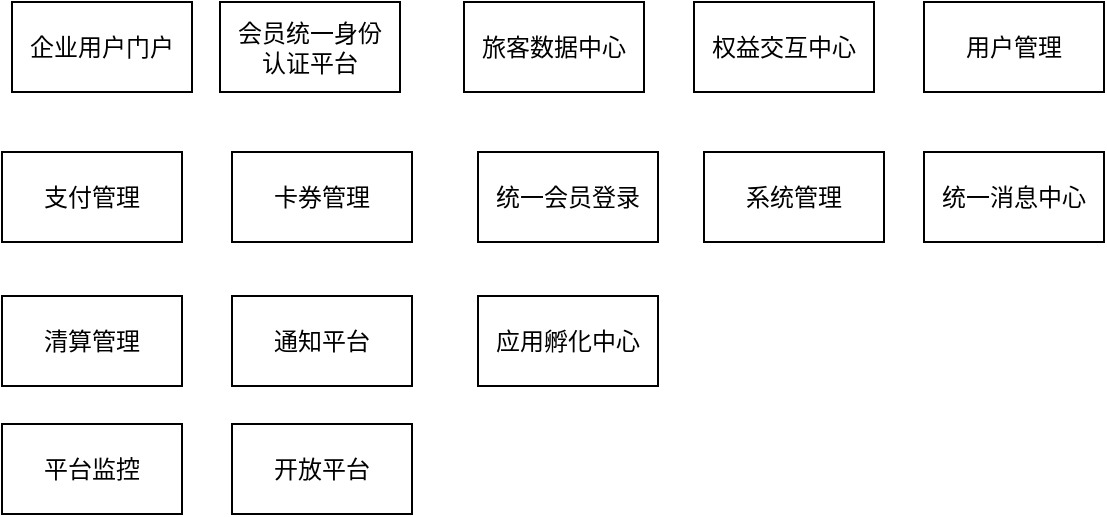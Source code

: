 <mxfile pages="1" version="11.2.4" type="github"><diagram id="NzfkLRakBl-aWR2sNUwm" name="Page-1"><mxGraphModel dx="2050" dy="1080" grid="0" gridSize="10" guides="1" tooltips="1" connect="1" arrows="1" fold="1" page="0" pageScale="1" pageWidth="827" pageHeight="1169" math="0" shadow="0"><root><mxCell id="0"/><mxCell id="1" parent="0"/><mxCell id="3Fnt4mqlotOoZ6IfhGsN-1" value="企业用户门户" style="rounded=0;whiteSpace=wrap;html=1;" vertex="1" parent="1"><mxGeometry x="-79" y="265" width="90" height="45" as="geometry"/></mxCell><mxCell id="3Fnt4mqlotOoZ6IfhGsN-3" value="会员统一身份&lt;br&gt;认证平台" style="rounded=0;whiteSpace=wrap;html=1;" vertex="1" parent="1"><mxGeometry x="25" y="265" width="90" height="45" as="geometry"/></mxCell><mxCell id="3Fnt4mqlotOoZ6IfhGsN-4" value="旅客数据中心" style="rounded=0;whiteSpace=wrap;html=1;" vertex="1" parent="1"><mxGeometry x="147" y="265" width="90" height="45" as="geometry"/></mxCell><mxCell id="3Fnt4mqlotOoZ6IfhGsN-5" value="权益交互中心" style="rounded=0;whiteSpace=wrap;html=1;" vertex="1" parent="1"><mxGeometry x="262" y="265" width="90" height="45" as="geometry"/></mxCell><mxCell id="3Fnt4mqlotOoZ6IfhGsN-6" value="用户管理" style="rounded=0;whiteSpace=wrap;html=1;" vertex="1" parent="1"><mxGeometry x="377" y="265" width="90" height="45" as="geometry"/></mxCell><mxCell id="3Fnt4mqlotOoZ6IfhGsN-7" value="统一消息中心" style="rounded=0;whiteSpace=wrap;html=1;" vertex="1" parent="1"><mxGeometry x="377" y="340" width="90" height="45" as="geometry"/></mxCell><mxCell id="3Fnt4mqlotOoZ6IfhGsN-8" value="系统管理" style="rounded=0;whiteSpace=wrap;html=1;" vertex="1" parent="1"><mxGeometry x="267" y="340" width="90" height="45" as="geometry"/></mxCell><mxCell id="3Fnt4mqlotOoZ6IfhGsN-9" value="统一会员登录" style="rounded=0;whiteSpace=wrap;html=1;" vertex="1" parent="1"><mxGeometry x="154" y="340" width="90" height="45" as="geometry"/></mxCell><mxCell id="3Fnt4mqlotOoZ6IfhGsN-10" value="卡券管理" style="rounded=0;whiteSpace=wrap;html=1;" vertex="1" parent="1"><mxGeometry x="31" y="340" width="90" height="45" as="geometry"/></mxCell><mxCell id="3Fnt4mqlotOoZ6IfhGsN-11" value="支付管理" style="rounded=0;whiteSpace=wrap;html=1;" vertex="1" parent="1"><mxGeometry x="-84" y="340" width="90" height="45" as="geometry"/></mxCell><mxCell id="3Fnt4mqlotOoZ6IfhGsN-12" value="清算管理" style="rounded=0;whiteSpace=wrap;html=1;" vertex="1" parent="1"><mxGeometry x="-84" y="412" width="90" height="45" as="geometry"/></mxCell><mxCell id="3Fnt4mqlotOoZ6IfhGsN-13" value="通知平台" style="rounded=0;whiteSpace=wrap;html=1;" vertex="1" parent="1"><mxGeometry x="31" y="412" width="90" height="45" as="geometry"/></mxCell><mxCell id="3Fnt4mqlotOoZ6IfhGsN-14" value="应用孵化中心" style="rounded=0;whiteSpace=wrap;html=1;" vertex="1" parent="1"><mxGeometry x="154" y="412" width="90" height="45" as="geometry"/></mxCell><mxCell id="3Fnt4mqlotOoZ6IfhGsN-15" value="平台监控" style="rounded=0;whiteSpace=wrap;html=1;" vertex="1" parent="1"><mxGeometry x="-84" y="476" width="90" height="45" as="geometry"/></mxCell><mxCell id="3Fnt4mqlotOoZ6IfhGsN-16" value="开放平台" style="rounded=0;whiteSpace=wrap;html=1;" vertex="1" parent="1"><mxGeometry x="31" y="476" width="90" height="45" as="geometry"/></mxCell></root></mxGraphModel></diagram></mxfile>